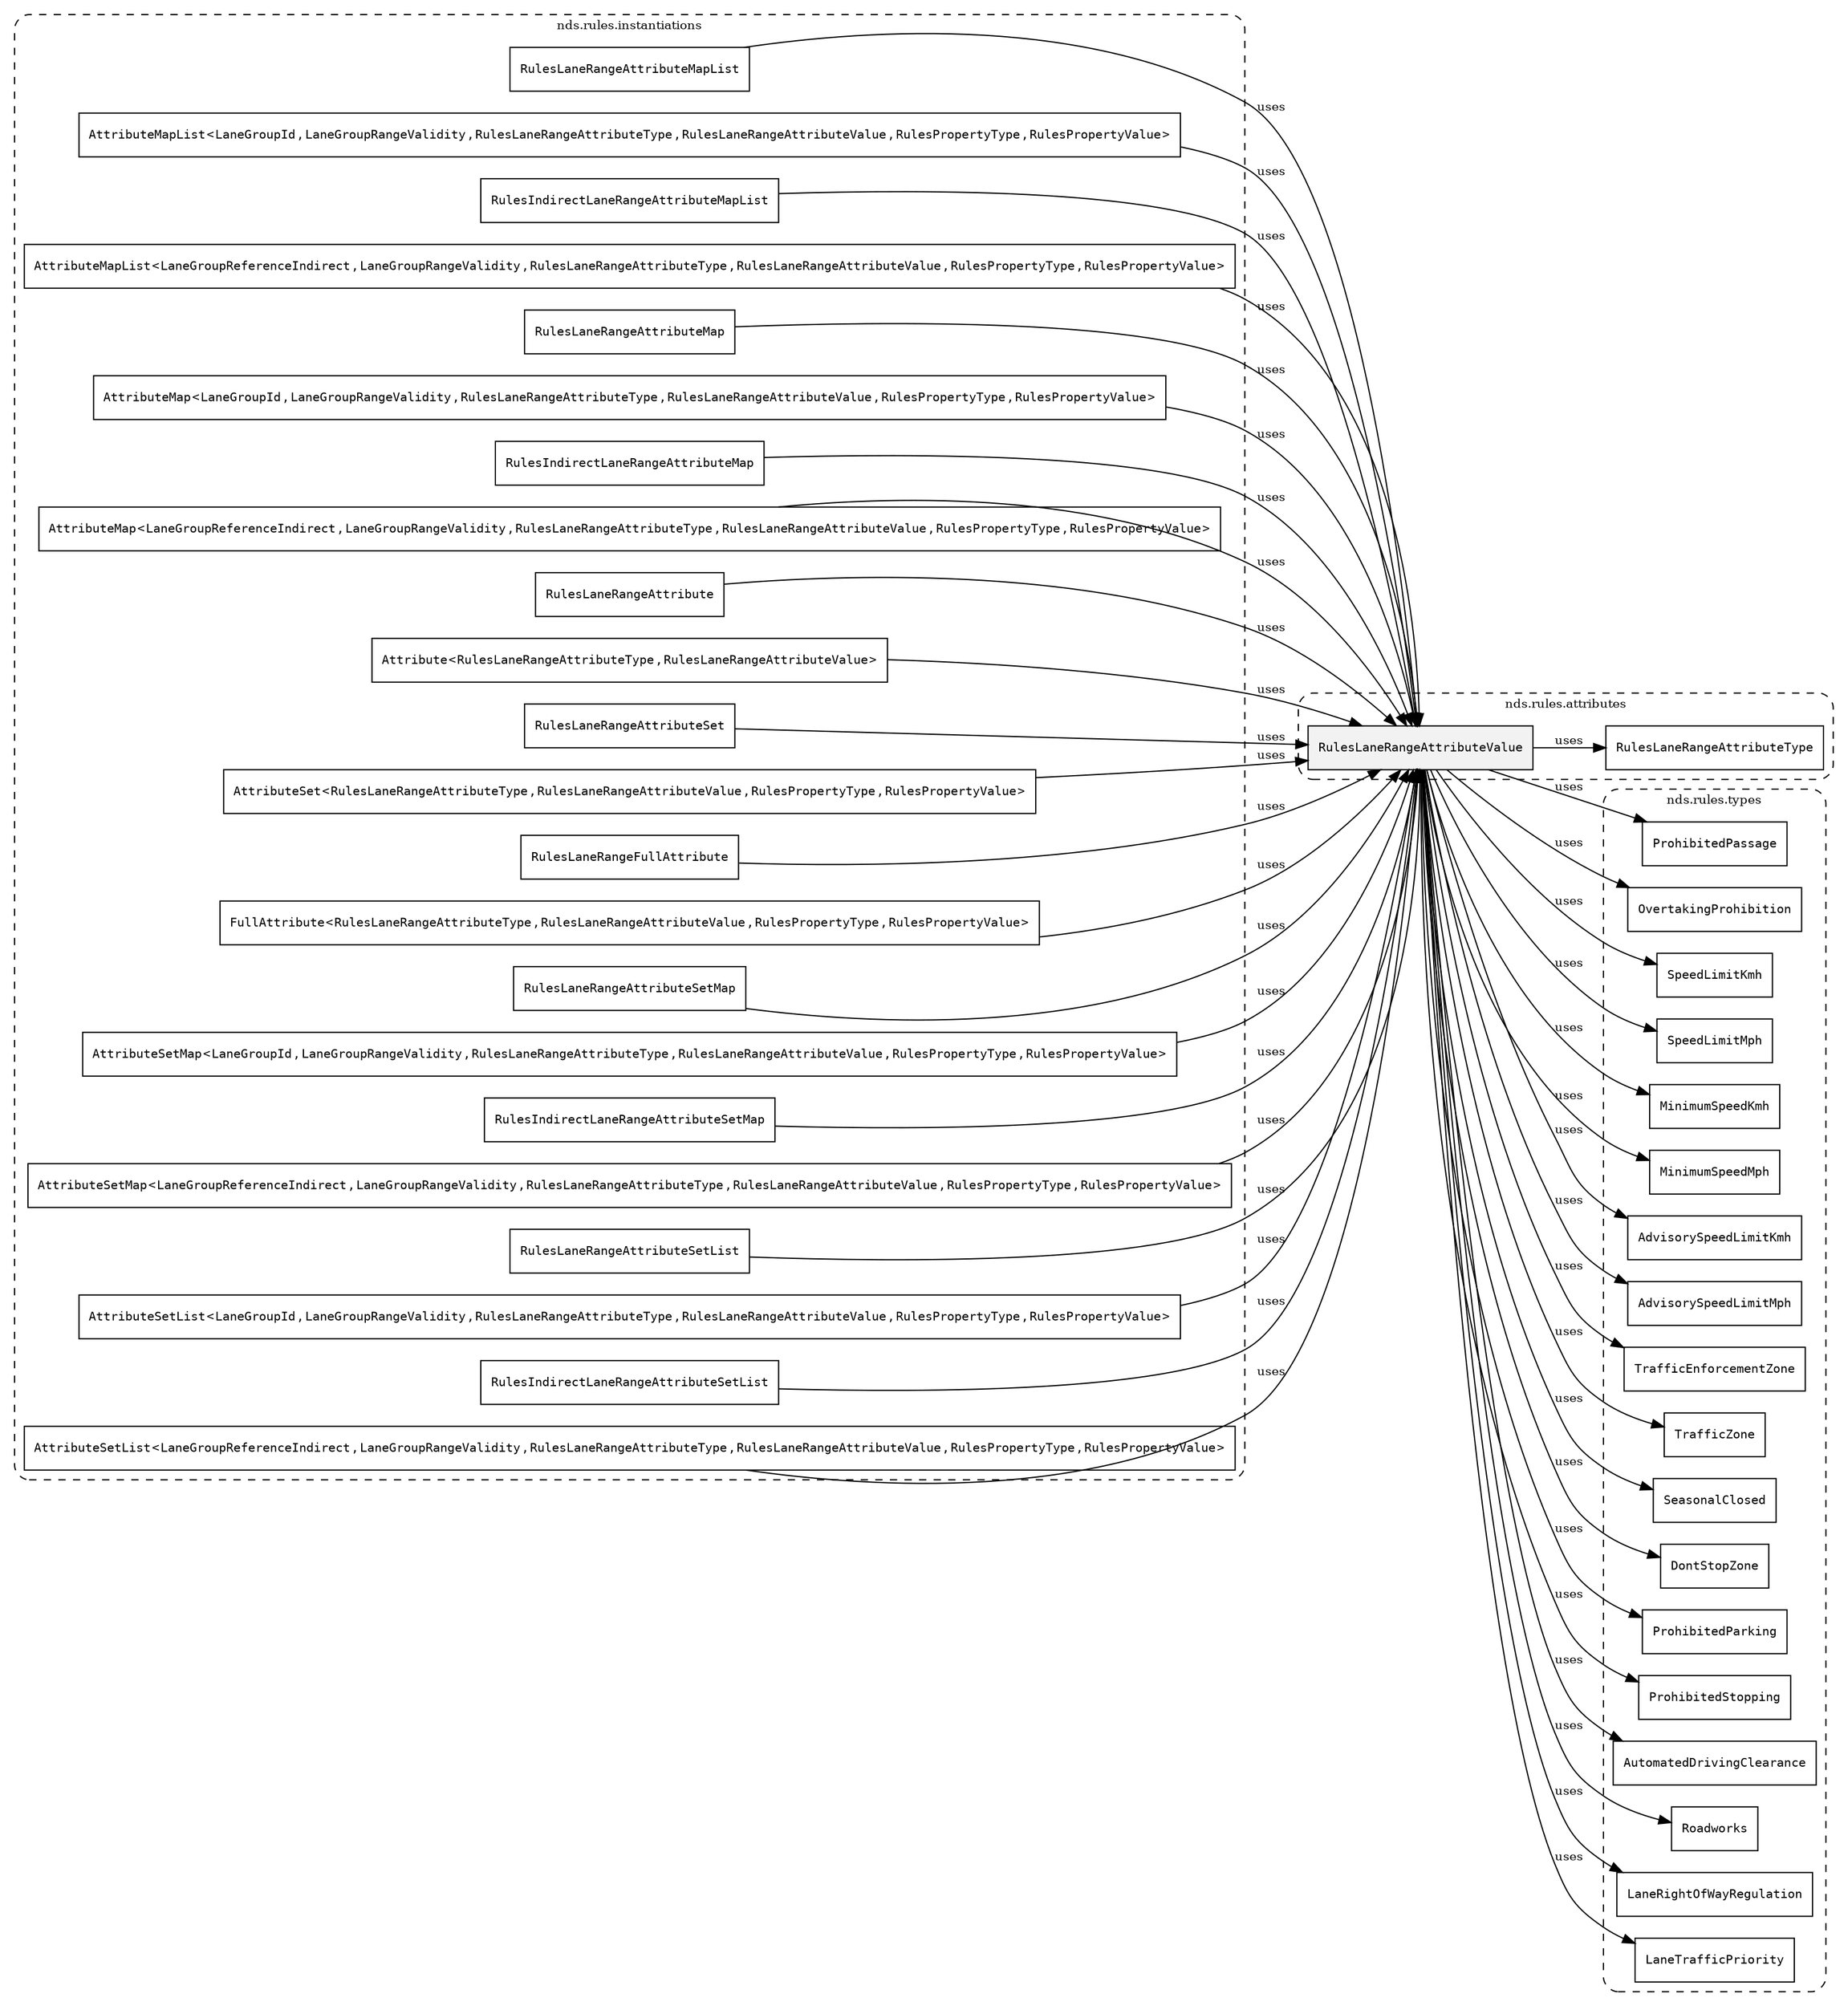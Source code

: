 /**
 * This dot file creates symbol collaboration diagram for RulesLaneRangeAttributeValue.
 */
digraph ZSERIO
{
    node [shape=box, fontsize=10];
    rankdir="LR";
    fontsize=10;
    tooltip="RulesLaneRangeAttributeValue collaboration diagram";

    subgraph "cluster_nds.rules.attributes"
    {
        style="dashed, rounded";
        label="nds.rules.attributes";
        tooltip="Package nds.rules.attributes";
        href="../../../content/packages/nds.rules.attributes.html#Package-nds-rules-attributes";
        target="_parent";

        "RulesLaneRangeAttributeValue" [style="filled", fillcolor="#0000000D", target="_parent", label=<<font face="monospace"><table align="center" border="0" cellspacing="0" cellpadding="0"><tr><td href="../../../content/packages/nds.rules.attributes.html#Choice-RulesLaneRangeAttributeValue" title="Choice defined in nds.rules.attributes">RulesLaneRangeAttributeValue</td></tr></table></font>>];
        "RulesLaneRangeAttributeType" [target="_parent", label=<<font face="monospace"><table align="center" border="0" cellspacing="0" cellpadding="0"><tr><td href="../../../content/packages/nds.rules.attributes.html#Enum-RulesLaneRangeAttributeType" title="Enum defined in nds.rules.attributes">RulesLaneRangeAttributeType</td></tr></table></font>>];
    }

    subgraph "cluster_nds.rules.types"
    {
        style="dashed, rounded";
        label="nds.rules.types";
        tooltip="Package nds.rules.types";
        href="../../../content/packages/nds.rules.types.html#Package-nds-rules-types";
        target="_parent";

        "ProhibitedPassage" [target="_parent", label=<<font face="monospace"><table align="center" border="0" cellspacing="0" cellpadding="0"><tr><td href="../../../content/packages/nds.rules.types.html#Subtype-ProhibitedPassage" title="Subtype defined in nds.rules.types">ProhibitedPassage</td></tr></table></font>>];
        "OvertakingProhibition" [target="_parent", label=<<font face="monospace"><table align="center" border="0" cellspacing="0" cellpadding="0"><tr><td href="../../../content/packages/nds.rules.types.html#Subtype-OvertakingProhibition" title="Subtype defined in nds.rules.types">OvertakingProhibition</td></tr></table></font>>];
        "SpeedLimitKmh" [target="_parent", label=<<font face="monospace"><table align="center" border="0" cellspacing="0" cellpadding="0"><tr><td href="../../../content/packages/nds.rules.types.html#Subtype-SpeedLimitKmh" title="Subtype defined in nds.rules.types">SpeedLimitKmh</td></tr></table></font>>];
        "SpeedLimitMph" [target="_parent", label=<<font face="monospace"><table align="center" border="0" cellspacing="0" cellpadding="0"><tr><td href="../../../content/packages/nds.rules.types.html#Subtype-SpeedLimitMph" title="Subtype defined in nds.rules.types">SpeedLimitMph</td></tr></table></font>>];
        "MinimumSpeedKmh" [target="_parent", label=<<font face="monospace"><table align="center" border="0" cellspacing="0" cellpadding="0"><tr><td href="../../../content/packages/nds.rules.types.html#Subtype-MinimumSpeedKmh" title="Subtype defined in nds.rules.types">MinimumSpeedKmh</td></tr></table></font>>];
        "MinimumSpeedMph" [target="_parent", label=<<font face="monospace"><table align="center" border="0" cellspacing="0" cellpadding="0"><tr><td href="../../../content/packages/nds.rules.types.html#Subtype-MinimumSpeedMph" title="Subtype defined in nds.rules.types">MinimumSpeedMph</td></tr></table></font>>];
        "AdvisorySpeedLimitKmh" [target="_parent", label=<<font face="monospace"><table align="center" border="0" cellspacing="0" cellpadding="0"><tr><td href="../../../content/packages/nds.rules.types.html#Subtype-AdvisorySpeedLimitKmh" title="Subtype defined in nds.rules.types">AdvisorySpeedLimitKmh</td></tr></table></font>>];
        "AdvisorySpeedLimitMph" [target="_parent", label=<<font face="monospace"><table align="center" border="0" cellspacing="0" cellpadding="0"><tr><td href="../../../content/packages/nds.rules.types.html#Subtype-AdvisorySpeedLimitMph" title="Subtype defined in nds.rules.types">AdvisorySpeedLimitMph</td></tr></table></font>>];
        "TrafficEnforcementZone" [target="_parent", label=<<font face="monospace"><table align="center" border="0" cellspacing="0" cellpadding="0"><tr><td href="../../../content/packages/nds.rules.types.html#Structure-TrafficEnforcementZone" title="Structure defined in nds.rules.types">TrafficEnforcementZone</td></tr></table></font>>];
        "TrafficZone" [target="_parent", label=<<font face="monospace"><table align="center" border="0" cellspacing="0" cellpadding="0"><tr><td href="../../../content/packages/nds.rules.types.html#Enum-TrafficZone" title="Enum defined in nds.rules.types">TrafficZone</td></tr></table></font>>];
        "SeasonalClosed" [target="_parent", label=<<font face="monospace"><table align="center" border="0" cellspacing="0" cellpadding="0"><tr><td href="../../../content/packages/nds.rules.types.html#Subtype-SeasonalClosed" title="Subtype defined in nds.rules.types">SeasonalClosed</td></tr></table></font>>];
        "DontStopZone" [target="_parent", label=<<font face="monospace"><table align="center" border="0" cellspacing="0" cellpadding="0"><tr><td href="../../../content/packages/nds.rules.types.html#Subtype-DontStopZone" title="Subtype defined in nds.rules.types">DontStopZone</td></tr></table></font>>];
        "ProhibitedParking" [target="_parent", label=<<font face="monospace"><table align="center" border="0" cellspacing="0" cellpadding="0"><tr><td href="../../../content/packages/nds.rules.types.html#Subtype-ProhibitedParking" title="Subtype defined in nds.rules.types">ProhibitedParking</td></tr></table></font>>];
        "ProhibitedStopping" [target="_parent", label=<<font face="monospace"><table align="center" border="0" cellspacing="0" cellpadding="0"><tr><td href="../../../content/packages/nds.rules.types.html#Subtype-ProhibitedStopping" title="Subtype defined in nds.rules.types">ProhibitedStopping</td></tr></table></font>>];
        "AutomatedDrivingClearance" [target="_parent", label=<<font face="monospace"><table align="center" border="0" cellspacing="0" cellpadding="0"><tr><td href="../../../content/packages/nds.rules.types.html#Enum-AutomatedDrivingClearance" title="Enum defined in nds.rules.types">AutomatedDrivingClearance</td></tr></table></font>>];
        "Roadworks" [target="_parent", label=<<font face="monospace"><table align="center" border="0" cellspacing="0" cellpadding="0"><tr><td href="../../../content/packages/nds.rules.types.html#Subtype-Roadworks" title="Subtype defined in nds.rules.types">Roadworks</td></tr></table></font>>];
        "LaneRightOfWayRegulation" [target="_parent", label=<<font face="monospace"><table align="center" border="0" cellspacing="0" cellpadding="0"><tr><td href="../../../content/packages/nds.rules.types.html#Structure-LaneRightOfWayRegulation" title="Structure defined in nds.rules.types">LaneRightOfWayRegulation</td></tr></table></font>>];
        "LaneTrafficPriority" [target="_parent", label=<<font face="monospace"><table align="center" border="0" cellspacing="0" cellpadding="0"><tr><td href="../../../content/packages/nds.rules.types.html#Structure-LaneTrafficPriority" title="Structure defined in nds.rules.types">LaneTrafficPriority</td></tr></table></font>>];
    }

    subgraph "cluster_nds.rules.instantiations"
    {
        style="dashed, rounded";
        label="nds.rules.instantiations";
        tooltip="Package nds.rules.instantiations";
        href="../../../content/packages/nds.rules.instantiations.html#Package-nds-rules-instantiations";
        target="_parent";

        "RulesLaneRangeAttributeMapList" [target="_parent", label=<<font face="monospace"><table align="center" border="0" cellspacing="0" cellpadding="0"><tr><td href="../../../content/packages/nds.rules.instantiations.html#InstantiateType-RulesLaneRangeAttributeMapList" title="InstantiateType defined in nds.rules.instantiations">RulesLaneRangeAttributeMapList</td></tr></table></font>>];
        "AttributeMapList&lt;LaneGroupId,LaneGroupRangeValidity,RulesLaneRangeAttributeType,RulesLaneRangeAttributeValue,RulesPropertyType,RulesPropertyValue&gt;" [target="_parent", label=<<font face="monospace"><table align="center" border="0" cellspacing="0" cellpadding="0"><tr><td href="../../../content/packages/nds.core.attributemap.html#Structure-AttributeMapList" title="Structure defined in nds.core.attributemap">AttributeMapList</td><td>&lt;</td><td><table align="center" border="0" cellspacing="0" cellpadding="0"><tr><td href="../../../content/packages/nds.lane.reference.types.html#Subtype-LaneGroupId" title="Subtype defined in nds.lane.reference.types">LaneGroupId</td></tr></table></td><td>,</td><td><table align="center" border="0" cellspacing="0" cellpadding="0"><tr><td href="../../../content/packages/nds.lane.reference.types.html#Structure-LaneGroupRangeValidity" title="Structure defined in nds.lane.reference.types">LaneGroupRangeValidity</td></tr></table></td><td>,</td><td><table align="center" border="0" cellspacing="0" cellpadding="0"><tr><td href="../../../content/packages/nds.rules.attributes.html#Enum-RulesLaneRangeAttributeType" title="Enum defined in nds.rules.attributes">RulesLaneRangeAttributeType</td></tr></table></td><td>,</td><td><table align="center" border="0" cellspacing="0" cellpadding="0"><tr><td href="../../../content/packages/nds.rules.attributes.html#Choice-RulesLaneRangeAttributeValue" title="Choice defined in nds.rules.attributes">RulesLaneRangeAttributeValue</td></tr></table></td><td>,</td><td><table align="center" border="0" cellspacing="0" cellpadding="0"><tr><td href="../../../content/packages/nds.rules.properties.html#Structure-RulesPropertyType" title="Structure defined in nds.rules.properties">RulesPropertyType</td></tr></table></td><td>,</td><td><table align="center" border="0" cellspacing="0" cellpadding="0"><tr><td href="../../../content/packages/nds.rules.properties.html#Structure-RulesPropertyValue" title="Structure defined in nds.rules.properties">RulesPropertyValue</td></tr></table></td><td>&gt;</td></tr></table></font>>];
        "RulesIndirectLaneRangeAttributeMapList" [target="_parent", label=<<font face="monospace"><table align="center" border="0" cellspacing="0" cellpadding="0"><tr><td href="../../../content/packages/nds.rules.instantiations.html#InstantiateType-RulesIndirectLaneRangeAttributeMapList" title="InstantiateType defined in nds.rules.instantiations">RulesIndirectLaneRangeAttributeMapList</td></tr></table></font>>];
        "AttributeMapList&lt;LaneGroupReferenceIndirect,LaneGroupRangeValidity,RulesLaneRangeAttributeType,RulesLaneRangeAttributeValue,RulesPropertyType,RulesPropertyValue&gt;" [target="_parent", label=<<font face="monospace"><table align="center" border="0" cellspacing="0" cellpadding="0"><tr><td href="../../../content/packages/nds.core.attributemap.html#Structure-AttributeMapList" title="Structure defined in nds.core.attributemap">AttributeMapList</td><td>&lt;</td><td><table align="center" border="0" cellspacing="0" cellpadding="0"><tr><td href="../../../content/packages/nds.lane.reference.types.html#Structure-LaneGroupReferenceIndirect" title="Structure defined in nds.lane.reference.types">LaneGroupReferenceIndirect</td></tr></table></td><td>,</td><td><table align="center" border="0" cellspacing="0" cellpadding="0"><tr><td href="../../../content/packages/nds.lane.reference.types.html#Structure-LaneGroupRangeValidity" title="Structure defined in nds.lane.reference.types">LaneGroupRangeValidity</td></tr></table></td><td>,</td><td><table align="center" border="0" cellspacing="0" cellpadding="0"><tr><td href="../../../content/packages/nds.rules.attributes.html#Enum-RulesLaneRangeAttributeType" title="Enum defined in nds.rules.attributes">RulesLaneRangeAttributeType</td></tr></table></td><td>,</td><td><table align="center" border="0" cellspacing="0" cellpadding="0"><tr><td href="../../../content/packages/nds.rules.attributes.html#Choice-RulesLaneRangeAttributeValue" title="Choice defined in nds.rules.attributes">RulesLaneRangeAttributeValue</td></tr></table></td><td>,</td><td><table align="center" border="0" cellspacing="0" cellpadding="0"><tr><td href="../../../content/packages/nds.rules.properties.html#Structure-RulesPropertyType" title="Structure defined in nds.rules.properties">RulesPropertyType</td></tr></table></td><td>,</td><td><table align="center" border="0" cellspacing="0" cellpadding="0"><tr><td href="../../../content/packages/nds.rules.properties.html#Structure-RulesPropertyValue" title="Structure defined in nds.rules.properties">RulesPropertyValue</td></tr></table></td><td>&gt;</td></tr></table></font>>];
        "RulesLaneRangeAttributeMap" [target="_parent", label=<<font face="monospace"><table align="center" border="0" cellspacing="0" cellpadding="0"><tr><td href="../../../content/packages/nds.rules.instantiations.html#InstantiateType-RulesLaneRangeAttributeMap" title="InstantiateType defined in nds.rules.instantiations">RulesLaneRangeAttributeMap</td></tr></table></font>>];
        "AttributeMap&lt;LaneGroupId,LaneGroupRangeValidity,RulesLaneRangeAttributeType,RulesLaneRangeAttributeValue,RulesPropertyType,RulesPropertyValue&gt;" [target="_parent", label=<<font face="monospace"><table align="center" border="0" cellspacing="0" cellpadding="0"><tr><td href="../../../content/packages/nds.core.attributemap.html#Structure-AttributeMap" title="Structure defined in nds.core.attributemap">AttributeMap</td><td>&lt;</td><td><table align="center" border="0" cellspacing="0" cellpadding="0"><tr><td href="../../../content/packages/nds.lane.reference.types.html#Subtype-LaneGroupId" title="Subtype defined in nds.lane.reference.types">LaneGroupId</td></tr></table></td><td>,</td><td><table align="center" border="0" cellspacing="0" cellpadding="0"><tr><td href="../../../content/packages/nds.lane.reference.types.html#Structure-LaneGroupRangeValidity" title="Structure defined in nds.lane.reference.types">LaneGroupRangeValidity</td></tr></table></td><td>,</td><td><table align="center" border="0" cellspacing="0" cellpadding="0"><tr><td href="../../../content/packages/nds.rules.attributes.html#Enum-RulesLaneRangeAttributeType" title="Enum defined in nds.rules.attributes">RulesLaneRangeAttributeType</td></tr></table></td><td>,</td><td><table align="center" border="0" cellspacing="0" cellpadding="0"><tr><td href="../../../content/packages/nds.rules.attributes.html#Choice-RulesLaneRangeAttributeValue" title="Choice defined in nds.rules.attributes">RulesLaneRangeAttributeValue</td></tr></table></td><td>,</td><td><table align="center" border="0" cellspacing="0" cellpadding="0"><tr><td href="../../../content/packages/nds.rules.properties.html#Structure-RulesPropertyType" title="Structure defined in nds.rules.properties">RulesPropertyType</td></tr></table></td><td>,</td><td><table align="center" border="0" cellspacing="0" cellpadding="0"><tr><td href="../../../content/packages/nds.rules.properties.html#Structure-RulesPropertyValue" title="Structure defined in nds.rules.properties">RulesPropertyValue</td></tr></table></td><td>&gt;</td></tr></table></font>>];
        "RulesIndirectLaneRangeAttributeMap" [target="_parent", label=<<font face="monospace"><table align="center" border="0" cellspacing="0" cellpadding="0"><tr><td href="../../../content/packages/nds.rules.instantiations.html#InstantiateType-RulesIndirectLaneRangeAttributeMap" title="InstantiateType defined in nds.rules.instantiations">RulesIndirectLaneRangeAttributeMap</td></tr></table></font>>];
        "AttributeMap&lt;LaneGroupReferenceIndirect,LaneGroupRangeValidity,RulesLaneRangeAttributeType,RulesLaneRangeAttributeValue,RulesPropertyType,RulesPropertyValue&gt;" [target="_parent", label=<<font face="monospace"><table align="center" border="0" cellspacing="0" cellpadding="0"><tr><td href="../../../content/packages/nds.core.attributemap.html#Structure-AttributeMap" title="Structure defined in nds.core.attributemap">AttributeMap</td><td>&lt;</td><td><table align="center" border="0" cellspacing="0" cellpadding="0"><tr><td href="../../../content/packages/nds.lane.reference.types.html#Structure-LaneGroupReferenceIndirect" title="Structure defined in nds.lane.reference.types">LaneGroupReferenceIndirect</td></tr></table></td><td>,</td><td><table align="center" border="0" cellspacing="0" cellpadding="0"><tr><td href="../../../content/packages/nds.lane.reference.types.html#Structure-LaneGroupRangeValidity" title="Structure defined in nds.lane.reference.types">LaneGroupRangeValidity</td></tr></table></td><td>,</td><td><table align="center" border="0" cellspacing="0" cellpadding="0"><tr><td href="../../../content/packages/nds.rules.attributes.html#Enum-RulesLaneRangeAttributeType" title="Enum defined in nds.rules.attributes">RulesLaneRangeAttributeType</td></tr></table></td><td>,</td><td><table align="center" border="0" cellspacing="0" cellpadding="0"><tr><td href="../../../content/packages/nds.rules.attributes.html#Choice-RulesLaneRangeAttributeValue" title="Choice defined in nds.rules.attributes">RulesLaneRangeAttributeValue</td></tr></table></td><td>,</td><td><table align="center" border="0" cellspacing="0" cellpadding="0"><tr><td href="../../../content/packages/nds.rules.properties.html#Structure-RulesPropertyType" title="Structure defined in nds.rules.properties">RulesPropertyType</td></tr></table></td><td>,</td><td><table align="center" border="0" cellspacing="0" cellpadding="0"><tr><td href="../../../content/packages/nds.rules.properties.html#Structure-RulesPropertyValue" title="Structure defined in nds.rules.properties">RulesPropertyValue</td></tr></table></td><td>&gt;</td></tr></table></font>>];
        "RulesLaneRangeAttribute" [target="_parent", label=<<font face="monospace"><table align="center" border="0" cellspacing="0" cellpadding="0"><tr><td href="../../../content/packages/nds.rules.instantiations.html#InstantiateType-RulesLaneRangeAttribute" title="InstantiateType defined in nds.rules.instantiations">RulesLaneRangeAttribute</td></tr></table></font>>];
        "Attribute&lt;RulesLaneRangeAttributeType,RulesLaneRangeAttributeValue&gt;" [target="_parent", label=<<font face="monospace"><table align="center" border="0" cellspacing="0" cellpadding="0"><tr><td href="../../../content/packages/nds.core.attributemap.html#Structure-Attribute" title="Structure defined in nds.core.attributemap">Attribute</td><td>&lt;</td><td><table align="center" border="0" cellspacing="0" cellpadding="0"><tr><td href="../../../content/packages/nds.rules.attributes.html#Enum-RulesLaneRangeAttributeType" title="Enum defined in nds.rules.attributes">RulesLaneRangeAttributeType</td></tr></table></td><td>,</td><td><table align="center" border="0" cellspacing="0" cellpadding="0"><tr><td href="../../../content/packages/nds.rules.attributes.html#Choice-RulesLaneRangeAttributeValue" title="Choice defined in nds.rules.attributes">RulesLaneRangeAttributeValue</td></tr></table></td><td>&gt;</td></tr></table></font>>];
        "RulesLaneRangeAttributeSet" [target="_parent", label=<<font face="monospace"><table align="center" border="0" cellspacing="0" cellpadding="0"><tr><td href="../../../content/packages/nds.rules.instantiations.html#InstantiateType-RulesLaneRangeAttributeSet" title="InstantiateType defined in nds.rules.instantiations">RulesLaneRangeAttributeSet</td></tr></table></font>>];
        "AttributeSet&lt;RulesLaneRangeAttributeType,RulesLaneRangeAttributeValue,RulesPropertyType,RulesPropertyValue&gt;" [target="_parent", label=<<font face="monospace"><table align="center" border="0" cellspacing="0" cellpadding="0"><tr><td href="../../../content/packages/nds.core.attributemap.html#Structure-AttributeSet" title="Structure defined in nds.core.attributemap">AttributeSet</td><td>&lt;</td><td><table align="center" border="0" cellspacing="0" cellpadding="0"><tr><td href="../../../content/packages/nds.rules.attributes.html#Enum-RulesLaneRangeAttributeType" title="Enum defined in nds.rules.attributes">RulesLaneRangeAttributeType</td></tr></table></td><td>,</td><td><table align="center" border="0" cellspacing="0" cellpadding="0"><tr><td href="../../../content/packages/nds.rules.attributes.html#Choice-RulesLaneRangeAttributeValue" title="Choice defined in nds.rules.attributes">RulesLaneRangeAttributeValue</td></tr></table></td><td>,</td><td><table align="center" border="0" cellspacing="0" cellpadding="0"><tr><td href="../../../content/packages/nds.rules.properties.html#Structure-RulesPropertyType" title="Structure defined in nds.rules.properties">RulesPropertyType</td></tr></table></td><td>,</td><td><table align="center" border="0" cellspacing="0" cellpadding="0"><tr><td href="../../../content/packages/nds.rules.properties.html#Structure-RulesPropertyValue" title="Structure defined in nds.rules.properties">RulesPropertyValue</td></tr></table></td><td>&gt;</td></tr></table></font>>];
        "RulesLaneRangeFullAttribute" [target="_parent", label=<<font face="monospace"><table align="center" border="0" cellspacing="0" cellpadding="0"><tr><td href="../../../content/packages/nds.rules.instantiations.html#InstantiateType-RulesLaneRangeFullAttribute" title="InstantiateType defined in nds.rules.instantiations">RulesLaneRangeFullAttribute</td></tr></table></font>>];
        "FullAttribute&lt;RulesLaneRangeAttributeType,RulesLaneRangeAttributeValue,RulesPropertyType,RulesPropertyValue&gt;" [target="_parent", label=<<font face="monospace"><table align="center" border="0" cellspacing="0" cellpadding="0"><tr><td href="../../../content/packages/nds.core.attributemap.html#Structure-FullAttribute" title="Structure defined in nds.core.attributemap">FullAttribute</td><td>&lt;</td><td><table align="center" border="0" cellspacing="0" cellpadding="0"><tr><td href="../../../content/packages/nds.rules.attributes.html#Enum-RulesLaneRangeAttributeType" title="Enum defined in nds.rules.attributes">RulesLaneRangeAttributeType</td></tr></table></td><td>,</td><td><table align="center" border="0" cellspacing="0" cellpadding="0"><tr><td href="../../../content/packages/nds.rules.attributes.html#Choice-RulesLaneRangeAttributeValue" title="Choice defined in nds.rules.attributes">RulesLaneRangeAttributeValue</td></tr></table></td><td>,</td><td><table align="center" border="0" cellspacing="0" cellpadding="0"><tr><td href="../../../content/packages/nds.rules.properties.html#Structure-RulesPropertyType" title="Structure defined in nds.rules.properties">RulesPropertyType</td></tr></table></td><td>,</td><td><table align="center" border="0" cellspacing="0" cellpadding="0"><tr><td href="../../../content/packages/nds.rules.properties.html#Structure-RulesPropertyValue" title="Structure defined in nds.rules.properties">RulesPropertyValue</td></tr></table></td><td>&gt;</td></tr></table></font>>];
        "RulesLaneRangeAttributeSetMap" [target="_parent", label=<<font face="monospace"><table align="center" border="0" cellspacing="0" cellpadding="0"><tr><td href="../../../content/packages/nds.rules.instantiations.html#InstantiateType-RulesLaneRangeAttributeSetMap" title="InstantiateType defined in nds.rules.instantiations">RulesLaneRangeAttributeSetMap</td></tr></table></font>>];
        "AttributeSetMap&lt;LaneGroupId,LaneGroupRangeValidity,RulesLaneRangeAttributeType,RulesLaneRangeAttributeValue,RulesPropertyType,RulesPropertyValue&gt;" [target="_parent", label=<<font face="monospace"><table align="center" border="0" cellspacing="0" cellpadding="0"><tr><td href="../../../content/packages/nds.core.attributemap.html#Structure-AttributeSetMap" title="Structure defined in nds.core.attributemap">AttributeSetMap</td><td>&lt;</td><td><table align="center" border="0" cellspacing="0" cellpadding="0"><tr><td href="../../../content/packages/nds.lane.reference.types.html#Subtype-LaneGroupId" title="Subtype defined in nds.lane.reference.types">LaneGroupId</td></tr></table></td><td>,</td><td><table align="center" border="0" cellspacing="0" cellpadding="0"><tr><td href="../../../content/packages/nds.lane.reference.types.html#Structure-LaneGroupRangeValidity" title="Structure defined in nds.lane.reference.types">LaneGroupRangeValidity</td></tr></table></td><td>,</td><td><table align="center" border="0" cellspacing="0" cellpadding="0"><tr><td href="../../../content/packages/nds.rules.attributes.html#Enum-RulesLaneRangeAttributeType" title="Enum defined in nds.rules.attributes">RulesLaneRangeAttributeType</td></tr></table></td><td>,</td><td><table align="center" border="0" cellspacing="0" cellpadding="0"><tr><td href="../../../content/packages/nds.rules.attributes.html#Choice-RulesLaneRangeAttributeValue" title="Choice defined in nds.rules.attributes">RulesLaneRangeAttributeValue</td></tr></table></td><td>,</td><td><table align="center" border="0" cellspacing="0" cellpadding="0"><tr><td href="../../../content/packages/nds.rules.properties.html#Structure-RulesPropertyType" title="Structure defined in nds.rules.properties">RulesPropertyType</td></tr></table></td><td>,</td><td><table align="center" border="0" cellspacing="0" cellpadding="0"><tr><td href="../../../content/packages/nds.rules.properties.html#Structure-RulesPropertyValue" title="Structure defined in nds.rules.properties">RulesPropertyValue</td></tr></table></td><td>&gt;</td></tr></table></font>>];
        "RulesIndirectLaneRangeAttributeSetMap" [target="_parent", label=<<font face="monospace"><table align="center" border="0" cellspacing="0" cellpadding="0"><tr><td href="../../../content/packages/nds.rules.instantiations.html#InstantiateType-RulesIndirectLaneRangeAttributeSetMap" title="InstantiateType defined in nds.rules.instantiations">RulesIndirectLaneRangeAttributeSetMap</td></tr></table></font>>];
        "AttributeSetMap&lt;LaneGroupReferenceIndirect,LaneGroupRangeValidity,RulesLaneRangeAttributeType,RulesLaneRangeAttributeValue,RulesPropertyType,RulesPropertyValue&gt;" [target="_parent", label=<<font face="monospace"><table align="center" border="0" cellspacing="0" cellpadding="0"><tr><td href="../../../content/packages/nds.core.attributemap.html#Structure-AttributeSetMap" title="Structure defined in nds.core.attributemap">AttributeSetMap</td><td>&lt;</td><td><table align="center" border="0" cellspacing="0" cellpadding="0"><tr><td href="../../../content/packages/nds.lane.reference.types.html#Structure-LaneGroupReferenceIndirect" title="Structure defined in nds.lane.reference.types">LaneGroupReferenceIndirect</td></tr></table></td><td>,</td><td><table align="center" border="0" cellspacing="0" cellpadding="0"><tr><td href="../../../content/packages/nds.lane.reference.types.html#Structure-LaneGroupRangeValidity" title="Structure defined in nds.lane.reference.types">LaneGroupRangeValidity</td></tr></table></td><td>,</td><td><table align="center" border="0" cellspacing="0" cellpadding="0"><tr><td href="../../../content/packages/nds.rules.attributes.html#Enum-RulesLaneRangeAttributeType" title="Enum defined in nds.rules.attributes">RulesLaneRangeAttributeType</td></tr></table></td><td>,</td><td><table align="center" border="0" cellspacing="0" cellpadding="0"><tr><td href="../../../content/packages/nds.rules.attributes.html#Choice-RulesLaneRangeAttributeValue" title="Choice defined in nds.rules.attributes">RulesLaneRangeAttributeValue</td></tr></table></td><td>,</td><td><table align="center" border="0" cellspacing="0" cellpadding="0"><tr><td href="../../../content/packages/nds.rules.properties.html#Structure-RulesPropertyType" title="Structure defined in nds.rules.properties">RulesPropertyType</td></tr></table></td><td>,</td><td><table align="center" border="0" cellspacing="0" cellpadding="0"><tr><td href="../../../content/packages/nds.rules.properties.html#Structure-RulesPropertyValue" title="Structure defined in nds.rules.properties">RulesPropertyValue</td></tr></table></td><td>&gt;</td></tr></table></font>>];
        "RulesLaneRangeAttributeSetList" [target="_parent", label=<<font face="monospace"><table align="center" border="0" cellspacing="0" cellpadding="0"><tr><td href="../../../content/packages/nds.rules.instantiations.html#InstantiateType-RulesLaneRangeAttributeSetList" title="InstantiateType defined in nds.rules.instantiations">RulesLaneRangeAttributeSetList</td></tr></table></font>>];
        "AttributeSetList&lt;LaneGroupId,LaneGroupRangeValidity,RulesLaneRangeAttributeType,RulesLaneRangeAttributeValue,RulesPropertyType,RulesPropertyValue&gt;" [target="_parent", label=<<font face="monospace"><table align="center" border="0" cellspacing="0" cellpadding="0"><tr><td href="../../../content/packages/nds.core.attributemap.html#Structure-AttributeSetList" title="Structure defined in nds.core.attributemap">AttributeSetList</td><td>&lt;</td><td><table align="center" border="0" cellspacing="0" cellpadding="0"><tr><td href="../../../content/packages/nds.lane.reference.types.html#Subtype-LaneGroupId" title="Subtype defined in nds.lane.reference.types">LaneGroupId</td></tr></table></td><td>,</td><td><table align="center" border="0" cellspacing="0" cellpadding="0"><tr><td href="../../../content/packages/nds.lane.reference.types.html#Structure-LaneGroupRangeValidity" title="Structure defined in nds.lane.reference.types">LaneGroupRangeValidity</td></tr></table></td><td>,</td><td><table align="center" border="0" cellspacing="0" cellpadding="0"><tr><td href="../../../content/packages/nds.rules.attributes.html#Enum-RulesLaneRangeAttributeType" title="Enum defined in nds.rules.attributes">RulesLaneRangeAttributeType</td></tr></table></td><td>,</td><td><table align="center" border="0" cellspacing="0" cellpadding="0"><tr><td href="../../../content/packages/nds.rules.attributes.html#Choice-RulesLaneRangeAttributeValue" title="Choice defined in nds.rules.attributes">RulesLaneRangeAttributeValue</td></tr></table></td><td>,</td><td><table align="center" border="0" cellspacing="0" cellpadding="0"><tr><td href="../../../content/packages/nds.rules.properties.html#Structure-RulesPropertyType" title="Structure defined in nds.rules.properties">RulesPropertyType</td></tr></table></td><td>,</td><td><table align="center" border="0" cellspacing="0" cellpadding="0"><tr><td href="../../../content/packages/nds.rules.properties.html#Structure-RulesPropertyValue" title="Structure defined in nds.rules.properties">RulesPropertyValue</td></tr></table></td><td>&gt;</td></tr></table></font>>];
        "RulesIndirectLaneRangeAttributeSetList" [target="_parent", label=<<font face="monospace"><table align="center" border="0" cellspacing="0" cellpadding="0"><tr><td href="../../../content/packages/nds.rules.instantiations.html#InstantiateType-RulesIndirectLaneRangeAttributeSetList" title="InstantiateType defined in nds.rules.instantiations">RulesIndirectLaneRangeAttributeSetList</td></tr></table></font>>];
        "AttributeSetList&lt;LaneGroupReferenceIndirect,LaneGroupRangeValidity,RulesLaneRangeAttributeType,RulesLaneRangeAttributeValue,RulesPropertyType,RulesPropertyValue&gt;" [target="_parent", label=<<font face="monospace"><table align="center" border="0" cellspacing="0" cellpadding="0"><tr><td href="../../../content/packages/nds.core.attributemap.html#Structure-AttributeSetList" title="Structure defined in nds.core.attributemap">AttributeSetList</td><td>&lt;</td><td><table align="center" border="0" cellspacing="0" cellpadding="0"><tr><td href="../../../content/packages/nds.lane.reference.types.html#Structure-LaneGroupReferenceIndirect" title="Structure defined in nds.lane.reference.types">LaneGroupReferenceIndirect</td></tr></table></td><td>,</td><td><table align="center" border="0" cellspacing="0" cellpadding="0"><tr><td href="../../../content/packages/nds.lane.reference.types.html#Structure-LaneGroupRangeValidity" title="Structure defined in nds.lane.reference.types">LaneGroupRangeValidity</td></tr></table></td><td>,</td><td><table align="center" border="0" cellspacing="0" cellpadding="0"><tr><td href="../../../content/packages/nds.rules.attributes.html#Enum-RulesLaneRangeAttributeType" title="Enum defined in nds.rules.attributes">RulesLaneRangeAttributeType</td></tr></table></td><td>,</td><td><table align="center" border="0" cellspacing="0" cellpadding="0"><tr><td href="../../../content/packages/nds.rules.attributes.html#Choice-RulesLaneRangeAttributeValue" title="Choice defined in nds.rules.attributes">RulesLaneRangeAttributeValue</td></tr></table></td><td>,</td><td><table align="center" border="0" cellspacing="0" cellpadding="0"><tr><td href="../../../content/packages/nds.rules.properties.html#Structure-RulesPropertyType" title="Structure defined in nds.rules.properties">RulesPropertyType</td></tr></table></td><td>,</td><td><table align="center" border="0" cellspacing="0" cellpadding="0"><tr><td href="../../../content/packages/nds.rules.properties.html#Structure-RulesPropertyValue" title="Structure defined in nds.rules.properties">RulesPropertyValue</td></tr></table></td><td>&gt;</td></tr></table></font>>];
    }

    "RulesLaneRangeAttributeValue" -> "RulesLaneRangeAttributeType" [label="uses", fontsize=10];
    "RulesLaneRangeAttributeValue" -> "ProhibitedPassage" [label="uses", fontsize=10];
    "RulesLaneRangeAttributeValue" -> "OvertakingProhibition" [label="uses", fontsize=10];
    "RulesLaneRangeAttributeValue" -> "SpeedLimitKmh" [label="uses", fontsize=10];
    "RulesLaneRangeAttributeValue" -> "SpeedLimitMph" [label="uses", fontsize=10];
    "RulesLaneRangeAttributeValue" -> "MinimumSpeedKmh" [label="uses", fontsize=10];
    "RulesLaneRangeAttributeValue" -> "MinimumSpeedMph" [label="uses", fontsize=10];
    "RulesLaneRangeAttributeValue" -> "AdvisorySpeedLimitKmh" [label="uses", fontsize=10];
    "RulesLaneRangeAttributeValue" -> "AdvisorySpeedLimitMph" [label="uses", fontsize=10];
    "RulesLaneRangeAttributeValue" -> "TrafficEnforcementZone" [label="uses", fontsize=10];
    "RulesLaneRangeAttributeValue" -> "TrafficZone" [label="uses", fontsize=10];
    "RulesLaneRangeAttributeValue" -> "SeasonalClosed" [label="uses", fontsize=10];
    "RulesLaneRangeAttributeValue" -> "DontStopZone" [label="uses", fontsize=10];
    "RulesLaneRangeAttributeValue" -> "ProhibitedParking" [label="uses", fontsize=10];
    "RulesLaneRangeAttributeValue" -> "ProhibitedStopping" [label="uses", fontsize=10];
    "RulesLaneRangeAttributeValue" -> "AutomatedDrivingClearance" [label="uses", fontsize=10];
    "RulesLaneRangeAttributeValue" -> "Roadworks" [label="uses", fontsize=10];
    "RulesLaneRangeAttributeValue" -> "LaneRightOfWayRegulation" [label="uses", fontsize=10];
    "RulesLaneRangeAttributeValue" -> "LaneTrafficPriority" [label="uses", fontsize=10];
    "RulesLaneRangeAttributeMapList" -> "RulesLaneRangeAttributeValue" [label="uses", fontsize=10];
    "AttributeMapList&lt;LaneGroupId,LaneGroupRangeValidity,RulesLaneRangeAttributeType,RulesLaneRangeAttributeValue,RulesPropertyType,RulesPropertyValue&gt;" -> "RulesLaneRangeAttributeValue" [label="uses", fontsize=10];
    "RulesIndirectLaneRangeAttributeMapList" -> "RulesLaneRangeAttributeValue" [label="uses", fontsize=10];
    "AttributeMapList&lt;LaneGroupReferenceIndirect,LaneGroupRangeValidity,RulesLaneRangeAttributeType,RulesLaneRangeAttributeValue,RulesPropertyType,RulesPropertyValue&gt;" -> "RulesLaneRangeAttributeValue" [label="uses", fontsize=10];
    "RulesLaneRangeAttributeMap" -> "RulesLaneRangeAttributeValue" [label="uses", fontsize=10];
    "AttributeMap&lt;LaneGroupId,LaneGroupRangeValidity,RulesLaneRangeAttributeType,RulesLaneRangeAttributeValue,RulesPropertyType,RulesPropertyValue&gt;" -> "RulesLaneRangeAttributeValue" [label="uses", fontsize=10];
    "RulesIndirectLaneRangeAttributeMap" -> "RulesLaneRangeAttributeValue" [label="uses", fontsize=10];
    "AttributeMap&lt;LaneGroupReferenceIndirect,LaneGroupRangeValidity,RulesLaneRangeAttributeType,RulesLaneRangeAttributeValue,RulesPropertyType,RulesPropertyValue&gt;" -> "RulesLaneRangeAttributeValue" [label="uses", fontsize=10];
    "RulesLaneRangeAttribute" -> "RulesLaneRangeAttributeValue" [label="uses", fontsize=10];
    "Attribute&lt;RulesLaneRangeAttributeType,RulesLaneRangeAttributeValue&gt;" -> "RulesLaneRangeAttributeValue" [label="uses", fontsize=10];
    "RulesLaneRangeAttributeSet" -> "RulesLaneRangeAttributeValue" [label="uses", fontsize=10];
    "AttributeSet&lt;RulesLaneRangeAttributeType,RulesLaneRangeAttributeValue,RulesPropertyType,RulesPropertyValue&gt;" -> "RulesLaneRangeAttributeValue" [label="uses", fontsize=10];
    "RulesLaneRangeFullAttribute" -> "RulesLaneRangeAttributeValue" [label="uses", fontsize=10];
    "FullAttribute&lt;RulesLaneRangeAttributeType,RulesLaneRangeAttributeValue,RulesPropertyType,RulesPropertyValue&gt;" -> "RulesLaneRangeAttributeValue" [label="uses", fontsize=10];
    "RulesLaneRangeAttributeSetMap" -> "RulesLaneRangeAttributeValue" [label="uses", fontsize=10];
    "AttributeSetMap&lt;LaneGroupId,LaneGroupRangeValidity,RulesLaneRangeAttributeType,RulesLaneRangeAttributeValue,RulesPropertyType,RulesPropertyValue&gt;" -> "RulesLaneRangeAttributeValue" [label="uses", fontsize=10];
    "RulesIndirectLaneRangeAttributeSetMap" -> "RulesLaneRangeAttributeValue" [label="uses", fontsize=10];
    "AttributeSetMap&lt;LaneGroupReferenceIndirect,LaneGroupRangeValidity,RulesLaneRangeAttributeType,RulesLaneRangeAttributeValue,RulesPropertyType,RulesPropertyValue&gt;" -> "RulesLaneRangeAttributeValue" [label="uses", fontsize=10];
    "RulesLaneRangeAttributeSetList" -> "RulesLaneRangeAttributeValue" [label="uses", fontsize=10];
    "AttributeSetList&lt;LaneGroupId,LaneGroupRangeValidity,RulesLaneRangeAttributeType,RulesLaneRangeAttributeValue,RulesPropertyType,RulesPropertyValue&gt;" -> "RulesLaneRangeAttributeValue" [label="uses", fontsize=10];
    "RulesIndirectLaneRangeAttributeSetList" -> "RulesLaneRangeAttributeValue" [label="uses", fontsize=10];
    "AttributeSetList&lt;LaneGroupReferenceIndirect,LaneGroupRangeValidity,RulesLaneRangeAttributeType,RulesLaneRangeAttributeValue,RulesPropertyType,RulesPropertyValue&gt;" -> "RulesLaneRangeAttributeValue" [label="uses", fontsize=10];
}
